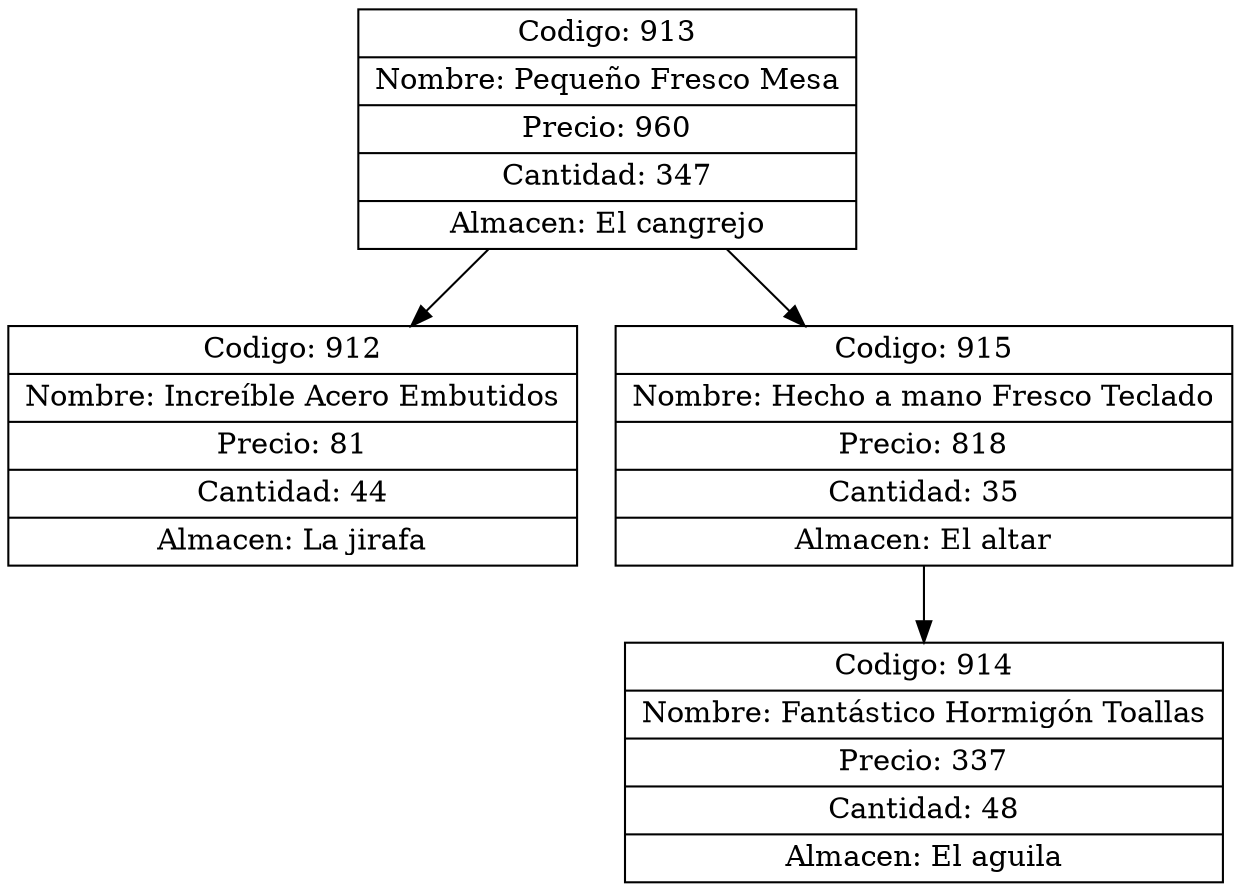 digraph G{
node[shape="box" shape="record"]
nodo913[label="{ Codigo: 913 | Nombre: Pequeño Fresco Mesa | Precio: 960 | Cantidad: 347 | Almacen: El cangrejo}"];
nodo912[label="{ Codigo: 912 | Nombre: Increíble Acero Embutidos | Precio: 81 | Cantidad: 44 | Almacen: La jirafa}"];
nodo913->nodo912;
nodo915[label="{ Codigo: 915 | Nombre: Hecho a mano Fresco Teclado | Precio: 818 | Cantidad: 35 | Almacen: El altar}"];
nodo914[label="{ Codigo: 914 | Nombre: Fantástico Hormigón Toallas | Precio: 337 | Cantidad: 48 | Almacen: El aguila}"];
nodo915->nodo914;
nodo913->nodo915;
}
